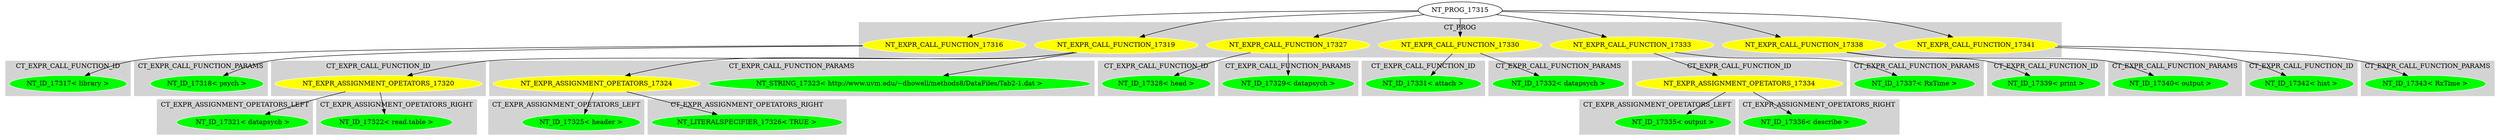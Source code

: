 digraph {

subgraph cluster0 {
 node [style=filled,color=white];
 style=filled;
 color=lightgrey;
 label = "CT_PROG";

"NT_EXPR_CALL_FUNCTION_17316"
 [fillcolor = yellow]
"NT_EXPR_CALL_FUNCTION_17319"
 [fillcolor = yellow]
"NT_EXPR_CALL_FUNCTION_17327"
 [fillcolor = yellow]
"NT_EXPR_CALL_FUNCTION_17330"
 [fillcolor = yellow]
"NT_EXPR_CALL_FUNCTION_17333"
 [fillcolor = yellow]
"NT_EXPR_CALL_FUNCTION_17338"
 [fillcolor = yellow]
"NT_EXPR_CALL_FUNCTION_17341"
 [fillcolor = yellow]
}
"NT_PROG_17315"->"NT_EXPR_CALL_FUNCTION_17316"
subgraph cluster1 {
 node [style=filled,color=white];
 style=filled;
 color=lightgrey;
 label = "CT_EXPR_CALL_FUNCTION_ID";

"NT_ID_17317< library >"
 [fillcolor = green]
}
subgraph cluster2 {
 node [style=filled,color=white];
 style=filled;
 color=lightgrey;
 label = "CT_EXPR_CALL_FUNCTION_PARAMS";

"NT_ID_17318< psych >"
 [fillcolor = green]
}
"NT_EXPR_CALL_FUNCTION_17316"->"NT_ID_17317< library >"
"NT_EXPR_CALL_FUNCTION_17316"->"NT_ID_17318< psych >"
"NT_PROG_17315"->"NT_EXPR_CALL_FUNCTION_17319"
subgraph cluster3 {
 node [style=filled,color=white];
 style=filled;
 color=lightgrey;
 label = "CT_EXPR_CALL_FUNCTION_ID";

"NT_EXPR_ASSIGNMENT_OPETATORS_17320"
 [fillcolor = yellow]
}
subgraph cluster4 {
 node [style=filled,color=white];
 style=filled;
 color=lightgrey;
 label = "CT_EXPR_CALL_FUNCTION_PARAMS";

"NT_STRING_17323< http://www.uvm.edu/~dhowell/methods8/DataFiles/Tab2-1.dat >"
 [fillcolor = green]
"NT_EXPR_ASSIGNMENT_OPETATORS_17324"
 [fillcolor = yellow]
}
"NT_EXPR_CALL_FUNCTION_17319"->"NT_EXPR_ASSIGNMENT_OPETATORS_17320"
subgraph cluster5 {
 node [style=filled,color=white];
 style=filled;
 color=lightgrey;
 label = "CT_EXPR_ASSIGNMENT_OPETATORS_LEFT";

"NT_ID_17321< datapsych >"
 [fillcolor = green]
}
subgraph cluster6 {
 node [style=filled,color=white];
 style=filled;
 color=lightgrey;
 label = "CT_EXPR_ASSIGNMENT_OPETATORS_RIGHT";

"NT_ID_17322< read.table >"
 [fillcolor = green]
}
"NT_EXPR_ASSIGNMENT_OPETATORS_17320"->"NT_ID_17321< datapsych >"
"NT_EXPR_ASSIGNMENT_OPETATORS_17320"->"NT_ID_17322< read.table >"
"NT_EXPR_CALL_FUNCTION_17319"->"NT_STRING_17323< http://www.uvm.edu/~dhowell/methods8/DataFiles/Tab2-1.dat >"
"NT_EXPR_CALL_FUNCTION_17319"->"NT_EXPR_ASSIGNMENT_OPETATORS_17324"
subgraph cluster7 {
 node [style=filled,color=white];
 style=filled;
 color=lightgrey;
 label = "CT_EXPR_ASSIGNMENT_OPETATORS_LEFT";

"NT_ID_17325< header >"
 [fillcolor = green]
}
subgraph cluster8 {
 node [style=filled,color=white];
 style=filled;
 color=lightgrey;
 label = "CT_EXPR_ASSIGNMENT_OPETATORS_RIGHT";

"NT_LITERALSPECIFIER_17326< TRUE >"
 [fillcolor = green]
}
"NT_EXPR_ASSIGNMENT_OPETATORS_17324"->"NT_ID_17325< header >"
"NT_EXPR_ASSIGNMENT_OPETATORS_17324"->"NT_LITERALSPECIFIER_17326< TRUE >"
"NT_PROG_17315"->"NT_EXPR_CALL_FUNCTION_17327"
subgraph cluster9 {
 node [style=filled,color=white];
 style=filled;
 color=lightgrey;
 label = "CT_EXPR_CALL_FUNCTION_ID";

"NT_ID_17328< head >"
 [fillcolor = green]
}
subgraph cluster10 {
 node [style=filled,color=white];
 style=filled;
 color=lightgrey;
 label = "CT_EXPR_CALL_FUNCTION_PARAMS";

"NT_ID_17329< datapsych >"
 [fillcolor = green]
}
"NT_EXPR_CALL_FUNCTION_17327"->"NT_ID_17328< head >"
"NT_EXPR_CALL_FUNCTION_17327"->"NT_ID_17329< datapsych >"
"NT_PROG_17315"->"NT_EXPR_CALL_FUNCTION_17330"
subgraph cluster11 {
 node [style=filled,color=white];
 style=filled;
 color=lightgrey;
 label = "CT_EXPR_CALL_FUNCTION_ID";

"NT_ID_17331< attach >"
 [fillcolor = green]
}
subgraph cluster12 {
 node [style=filled,color=white];
 style=filled;
 color=lightgrey;
 label = "CT_EXPR_CALL_FUNCTION_PARAMS";

"NT_ID_17332< datapsych >"
 [fillcolor = green]
}
"NT_EXPR_CALL_FUNCTION_17330"->"NT_ID_17331< attach >"
"NT_EXPR_CALL_FUNCTION_17330"->"NT_ID_17332< datapsych >"
"NT_PROG_17315"->"NT_EXPR_CALL_FUNCTION_17333"
subgraph cluster13 {
 node [style=filled,color=white];
 style=filled;
 color=lightgrey;
 label = "CT_EXPR_CALL_FUNCTION_ID";

"NT_EXPR_ASSIGNMENT_OPETATORS_17334"
 [fillcolor = yellow]
}
subgraph cluster14 {
 node [style=filled,color=white];
 style=filled;
 color=lightgrey;
 label = "CT_EXPR_CALL_FUNCTION_PARAMS";

"NT_ID_17337< RxTime >"
 [fillcolor = green]
}
"NT_EXPR_CALL_FUNCTION_17333"->"NT_EXPR_ASSIGNMENT_OPETATORS_17334"
subgraph cluster15 {
 node [style=filled,color=white];
 style=filled;
 color=lightgrey;
 label = "CT_EXPR_ASSIGNMENT_OPETATORS_LEFT";

"NT_ID_17335< output >"
 [fillcolor = green]
}
subgraph cluster16 {
 node [style=filled,color=white];
 style=filled;
 color=lightgrey;
 label = "CT_EXPR_ASSIGNMENT_OPETATORS_RIGHT";

"NT_ID_17336< describe >"
 [fillcolor = green]
}
"NT_EXPR_ASSIGNMENT_OPETATORS_17334"->"NT_ID_17335< output >"
"NT_EXPR_ASSIGNMENT_OPETATORS_17334"->"NT_ID_17336< describe >"
"NT_EXPR_CALL_FUNCTION_17333"->"NT_ID_17337< RxTime >"
"NT_PROG_17315"->"NT_EXPR_CALL_FUNCTION_17338"
subgraph cluster17 {
 node [style=filled,color=white];
 style=filled;
 color=lightgrey;
 label = "CT_EXPR_CALL_FUNCTION_ID";

"NT_ID_17339< print >"
 [fillcolor = green]
}
subgraph cluster18 {
 node [style=filled,color=white];
 style=filled;
 color=lightgrey;
 label = "CT_EXPR_CALL_FUNCTION_PARAMS";

"NT_ID_17340< output >"
 [fillcolor = green]
}
"NT_EXPR_CALL_FUNCTION_17338"->"NT_ID_17339< print >"
"NT_EXPR_CALL_FUNCTION_17338"->"NT_ID_17340< output >"
"NT_PROG_17315"->"NT_EXPR_CALL_FUNCTION_17341"
subgraph cluster19 {
 node [style=filled,color=white];
 style=filled;
 color=lightgrey;
 label = "CT_EXPR_CALL_FUNCTION_ID";

"NT_ID_17342< hist >"
 [fillcolor = green]
}
subgraph cluster20 {
 node [style=filled,color=white];
 style=filled;
 color=lightgrey;
 label = "CT_EXPR_CALL_FUNCTION_PARAMS";

"NT_ID_17343< RxTime >"
 [fillcolor = green]
}
"NT_EXPR_CALL_FUNCTION_17341"->"NT_ID_17342< hist >"
"NT_EXPR_CALL_FUNCTION_17341"->"NT_ID_17343< RxTime >"
}
